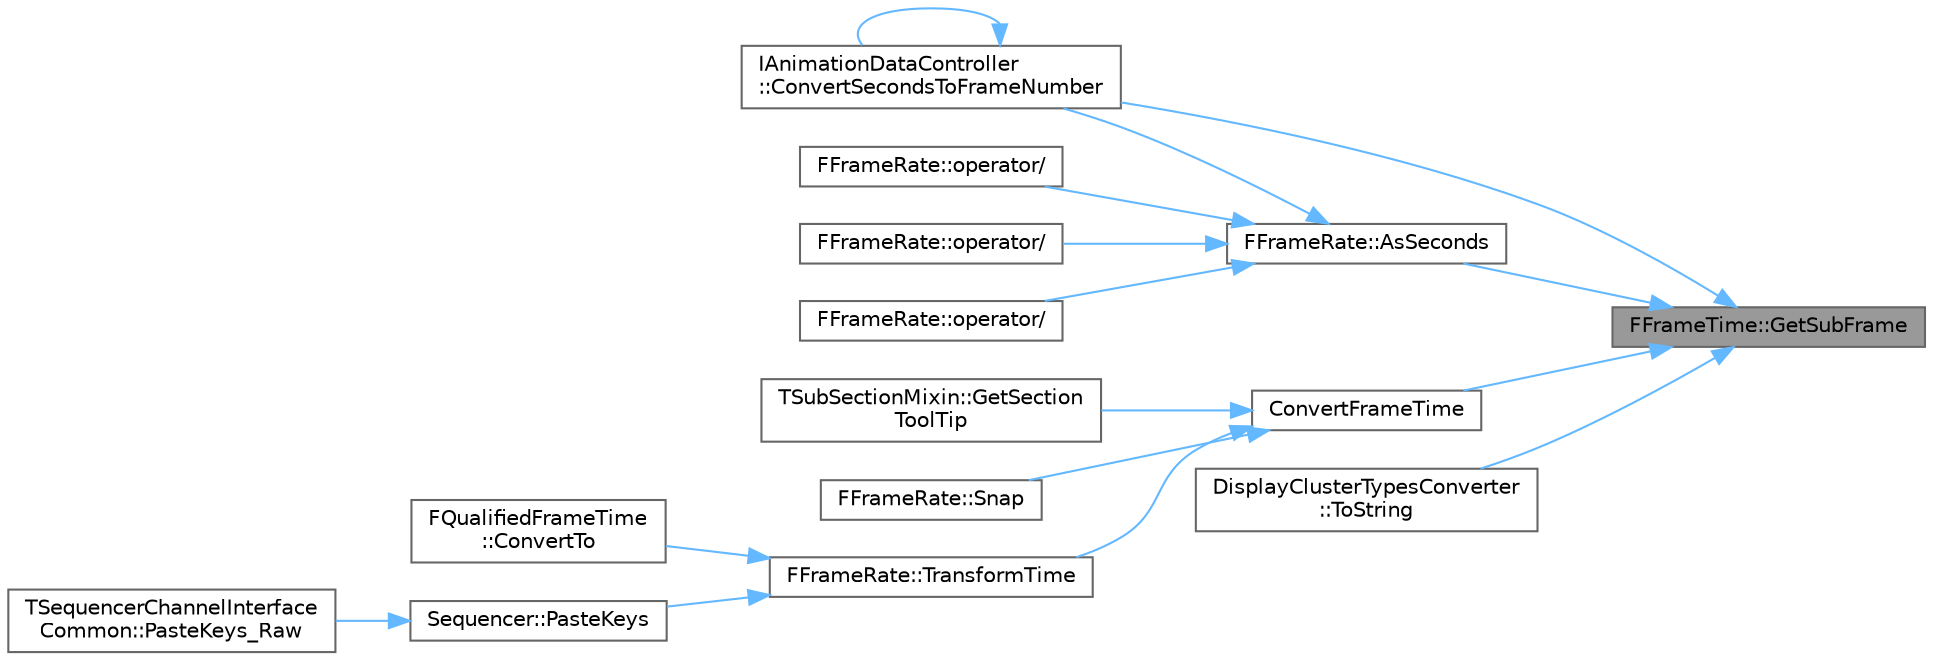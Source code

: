 digraph "FFrameTime::GetSubFrame"
{
 // INTERACTIVE_SVG=YES
 // LATEX_PDF_SIZE
  bgcolor="transparent";
  edge [fontname=Helvetica,fontsize=10,labelfontname=Helvetica,labelfontsize=10];
  node [fontname=Helvetica,fontsize=10,shape=box,height=0.2,width=0.4];
  rankdir="RL";
  Node1 [id="Node000001",label="FFrameTime::GetSubFrame",height=0.2,width=0.4,color="gray40", fillcolor="grey60", style="filled", fontcolor="black",tooltip="Access this time's sub frame."];
  Node1 -> Node2 [id="edge1_Node000001_Node000002",dir="back",color="steelblue1",style="solid",tooltip=" "];
  Node2 [id="Node000002",label="FFrameRate::AsSeconds",height=0.2,width=0.4,color="grey40", fillcolor="white", style="filled",URL="$df/d97/structFFrameRate.html#a3609c31a2e42d385d8a36a4fd5a2a89c",tooltip="Convert the specified frame number to a floating-point number of seconds based on this framerate."];
  Node2 -> Node3 [id="edge2_Node000002_Node000003",dir="back",color="steelblue1",style="solid",tooltip=" "];
  Node3 [id="Node000003",label="IAnimationDataController\l::ConvertSecondsToFrameNumber",height=0.2,width=0.4,color="grey40", fillcolor="white", style="filled",URL="$d5/db0/classIAnimationDataController.html#abebbfa3861c656280cae01ae48505a86",tooltip="Returns the final frame number calculating according to the Model its frame-rate, additionally output..."];
  Node3 -> Node3 [id="edge3_Node000003_Node000003",dir="back",color="steelblue1",style="solid",tooltip=" "];
  Node2 -> Node4 [id="edge4_Node000002_Node000004",dir="back",color="steelblue1",style="solid",tooltip=" "];
  Node4 [id="Node000004",label="FFrameRate::operator/",height=0.2,width=0.4,color="grey40", fillcolor="white", style="filled",URL="$df/d97/structFFrameRate.html#ab05aea906ea5838cb44fe4a0f6d6fdc7",tooltip=" "];
  Node2 -> Node5 [id="edge5_Node000002_Node000005",dir="back",color="steelblue1",style="solid",tooltip=" "];
  Node5 [id="Node000005",label="FFrameRate::operator/",height=0.2,width=0.4,color="grey40", fillcolor="white", style="filled",URL="$df/d97/structFFrameRate.html#a2563ca6c2900f692eb8c9a6b14ff36b7",tooltip=" "];
  Node2 -> Node6 [id="edge6_Node000002_Node000006",dir="back",color="steelblue1",style="solid",tooltip=" "];
  Node6 [id="Node000006",label="FFrameRate::operator/",height=0.2,width=0.4,color="grey40", fillcolor="white", style="filled",URL="$df/d97/structFFrameRate.html#a6979ed6934e50a1849395d08d0443235",tooltip=" "];
  Node1 -> Node7 [id="edge7_Node000001_Node000007",dir="back",color="steelblue1",style="solid",tooltip=" "];
  Node7 [id="Node000007",label="ConvertFrameTime",height=0.2,width=0.4,color="grey40", fillcolor="white", style="filled",URL="$d1/d9e/FrameRate_8h.html#a33c1e391b88873a85a292367cf0a0a62",tooltip=" "];
  Node7 -> Node8 [id="edge8_Node000007_Node000008",dir="back",color="steelblue1",style="solid",tooltip=" "];
  Node8 [id="Node000008",label="TSubSectionMixin::GetSection\lToolTip",height=0.2,width=0.4,color="grey40", fillcolor="white", style="filled",URL="$db/d4f/classTSubSectionMixin.html#ad1922cd0936b2335882305fb26f166a7",tooltip=" "];
  Node7 -> Node9 [id="edge9_Node000007_Node000009",dir="back",color="steelblue1",style="solid",tooltip=" "];
  Node9 [id="Node000009",label="FFrameRate::Snap",height=0.2,width=0.4,color="grey40", fillcolor="white", style="filled",URL="$df/d97/structFFrameRate.html#a1ab3d1f4249757f040b7c5da65410f26",tooltip="Snap a time specified in one framerate, to another."];
  Node7 -> Node10 [id="edge10_Node000007_Node000010",dir="back",color="steelblue1",style="solid",tooltip=" "];
  Node10 [id="Node000010",label="FFrameRate::TransformTime",height=0.2,width=0.4,color="grey40", fillcolor="white", style="filled",URL="$df/d97/structFFrameRate.html#a31609b2b2543154dc1eea2c1a1d4c7dc",tooltip="Convert the specified time from one framerate to another framerate."];
  Node10 -> Node11 [id="edge11_Node000010_Node000011",dir="back",color="steelblue1",style="solid",tooltip=" "];
  Node11 [id="Node000011",label="FQualifiedFrameTime\l::ConvertTo",height=0.2,width=0.4,color="grey40", fillcolor="white", style="filled",URL="$d4/df1/structFQualifiedFrameTime.html#a990d135637bedfdc7ab7c7bf9c025bcc",tooltip="Convert this frame time to a different frame rate."];
  Node10 -> Node12 [id="edge12_Node000010_Node000012",dir="back",color="steelblue1",style="solid",tooltip=" "];
  Node12 [id="Node000012",label="Sequencer::PasteKeys",height=0.2,width=0.4,color="grey40", fillcolor="white", style="filled",URL="$d5/dd3/namespaceSequencer.html#a062923d35c4c3a0d0400f3838fe5f96a",tooltip="Paste the clipboard contents onto a channel."];
  Node12 -> Node13 [id="edge13_Node000012_Node000013",dir="back",color="steelblue1",style="solid",tooltip=" "];
  Node13 [id="Node000013",label="TSequencerChannelInterface\lCommon::PasteKeys_Raw",height=0.2,width=0.4,color="grey40", fillcolor="white", style="filled",URL="$da/dae/structTSequencerChannelInterfaceCommon.html#a1a17e6615d209053517bf7da3e141f98",tooltip="Paste the specified key track into the specified channel."];
  Node1 -> Node3 [id="edge14_Node000001_Node000003",dir="back",color="steelblue1",style="solid",tooltip=" "];
  Node1 -> Node14 [id="edge15_Node000001_Node000014",dir="back",color="steelblue1",style="solid",tooltip=" "];
  Node14 [id="Node000014",label="DisplayClusterTypesConverter\l::ToString",height=0.2,width=0.4,color="grey40", fillcolor="white", style="filled",URL="$d9/dcd/classDisplayClusterTypesConverter.html#a89e8f7cd9231e0fa86237e8b55a4749e",tooltip=" "];
}
